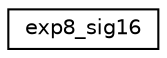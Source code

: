 digraph "Graphical Class Hierarchy"
{
  edge [fontname="Helvetica",fontsize="10",labelfontname="Helvetica",labelfontsize="10"];
  node [fontname="Helvetica",fontsize="10",shape=record];
  rankdir="LR";
  Node0 [label="exp8_sig16",height=0.2,width=0.4,color="black", fillcolor="white", style="filled",URL="$structexp8__sig16.html"];
}
